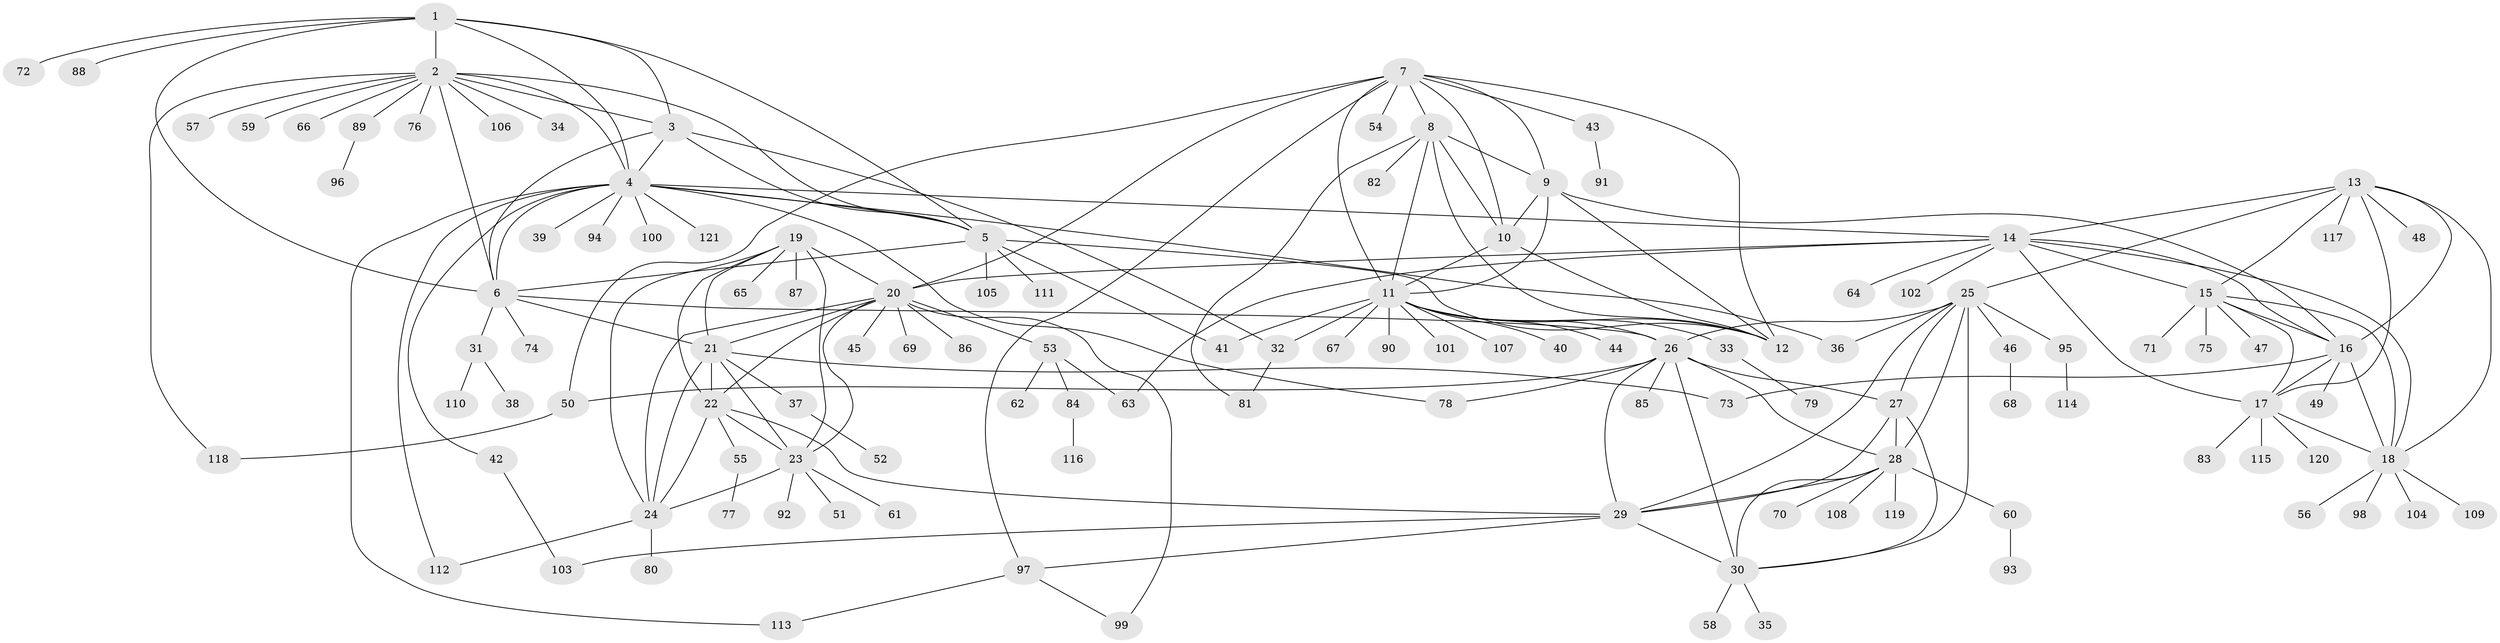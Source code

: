 // coarse degree distribution, {8: 0.05, 10: 0.016666666666666666, 4: 0.05, 18: 0.016666666666666666, 17: 0.016666666666666666, 1: 0.6666666666666666, 6: 0.06666666666666667, 7: 0.05, 2: 0.06666666666666667}
// Generated by graph-tools (version 1.1) at 2025/19/03/04/25 18:19:34]
// undirected, 121 vertices, 190 edges
graph export_dot {
graph [start="1"]
  node [color=gray90,style=filled];
  1;
  2;
  3;
  4;
  5;
  6;
  7;
  8;
  9;
  10;
  11;
  12;
  13;
  14;
  15;
  16;
  17;
  18;
  19;
  20;
  21;
  22;
  23;
  24;
  25;
  26;
  27;
  28;
  29;
  30;
  31;
  32;
  33;
  34;
  35;
  36;
  37;
  38;
  39;
  40;
  41;
  42;
  43;
  44;
  45;
  46;
  47;
  48;
  49;
  50;
  51;
  52;
  53;
  54;
  55;
  56;
  57;
  58;
  59;
  60;
  61;
  62;
  63;
  64;
  65;
  66;
  67;
  68;
  69;
  70;
  71;
  72;
  73;
  74;
  75;
  76;
  77;
  78;
  79;
  80;
  81;
  82;
  83;
  84;
  85;
  86;
  87;
  88;
  89;
  90;
  91;
  92;
  93;
  94;
  95;
  96;
  97;
  98;
  99;
  100;
  101;
  102;
  103;
  104;
  105;
  106;
  107;
  108;
  109;
  110;
  111;
  112;
  113;
  114;
  115;
  116;
  117;
  118;
  119;
  120;
  121;
  1 -- 2;
  1 -- 3;
  1 -- 4;
  1 -- 5;
  1 -- 6;
  1 -- 72;
  1 -- 88;
  2 -- 3;
  2 -- 4;
  2 -- 5;
  2 -- 6;
  2 -- 34;
  2 -- 57;
  2 -- 59;
  2 -- 66;
  2 -- 76;
  2 -- 89;
  2 -- 106;
  2 -- 118;
  3 -- 4;
  3 -- 5;
  3 -- 6;
  3 -- 32;
  4 -- 5;
  4 -- 6;
  4 -- 14;
  4 -- 36;
  4 -- 39;
  4 -- 42;
  4 -- 78;
  4 -- 94;
  4 -- 100;
  4 -- 112;
  4 -- 113;
  4 -- 121;
  5 -- 6;
  5 -- 12;
  5 -- 41;
  5 -- 105;
  5 -- 111;
  6 -- 21;
  6 -- 26;
  6 -- 31;
  6 -- 74;
  7 -- 8;
  7 -- 9;
  7 -- 10;
  7 -- 11;
  7 -- 12;
  7 -- 20;
  7 -- 43;
  7 -- 50;
  7 -- 54;
  7 -- 97;
  8 -- 9;
  8 -- 10;
  8 -- 11;
  8 -- 12;
  8 -- 81;
  8 -- 82;
  9 -- 10;
  9 -- 11;
  9 -- 12;
  9 -- 16;
  10 -- 11;
  10 -- 12;
  11 -- 12;
  11 -- 26;
  11 -- 32;
  11 -- 33;
  11 -- 40;
  11 -- 41;
  11 -- 44;
  11 -- 67;
  11 -- 90;
  11 -- 101;
  11 -- 107;
  13 -- 14;
  13 -- 15;
  13 -- 16;
  13 -- 17;
  13 -- 18;
  13 -- 25;
  13 -- 48;
  13 -- 117;
  14 -- 15;
  14 -- 16;
  14 -- 17;
  14 -- 18;
  14 -- 20;
  14 -- 63;
  14 -- 64;
  14 -- 102;
  15 -- 16;
  15 -- 17;
  15 -- 18;
  15 -- 47;
  15 -- 71;
  15 -- 75;
  16 -- 17;
  16 -- 18;
  16 -- 49;
  16 -- 73;
  17 -- 18;
  17 -- 83;
  17 -- 115;
  17 -- 120;
  18 -- 56;
  18 -- 98;
  18 -- 104;
  18 -- 109;
  19 -- 20;
  19 -- 21;
  19 -- 22;
  19 -- 23;
  19 -- 24;
  19 -- 65;
  19 -- 87;
  20 -- 21;
  20 -- 22;
  20 -- 23;
  20 -- 24;
  20 -- 45;
  20 -- 53;
  20 -- 69;
  20 -- 86;
  20 -- 99;
  21 -- 22;
  21 -- 23;
  21 -- 24;
  21 -- 37;
  21 -- 73;
  22 -- 23;
  22 -- 24;
  22 -- 29;
  22 -- 55;
  23 -- 24;
  23 -- 51;
  23 -- 61;
  23 -- 92;
  24 -- 80;
  24 -- 112;
  25 -- 26;
  25 -- 27;
  25 -- 28;
  25 -- 29;
  25 -- 30;
  25 -- 36;
  25 -- 46;
  25 -- 95;
  26 -- 27;
  26 -- 28;
  26 -- 29;
  26 -- 30;
  26 -- 50;
  26 -- 78;
  26 -- 85;
  27 -- 28;
  27 -- 29;
  27 -- 30;
  28 -- 29;
  28 -- 30;
  28 -- 60;
  28 -- 70;
  28 -- 108;
  28 -- 119;
  29 -- 30;
  29 -- 97;
  29 -- 103;
  30 -- 35;
  30 -- 58;
  31 -- 38;
  31 -- 110;
  32 -- 81;
  33 -- 79;
  37 -- 52;
  42 -- 103;
  43 -- 91;
  46 -- 68;
  50 -- 118;
  53 -- 62;
  53 -- 63;
  53 -- 84;
  55 -- 77;
  60 -- 93;
  84 -- 116;
  89 -- 96;
  95 -- 114;
  97 -- 99;
  97 -- 113;
}
